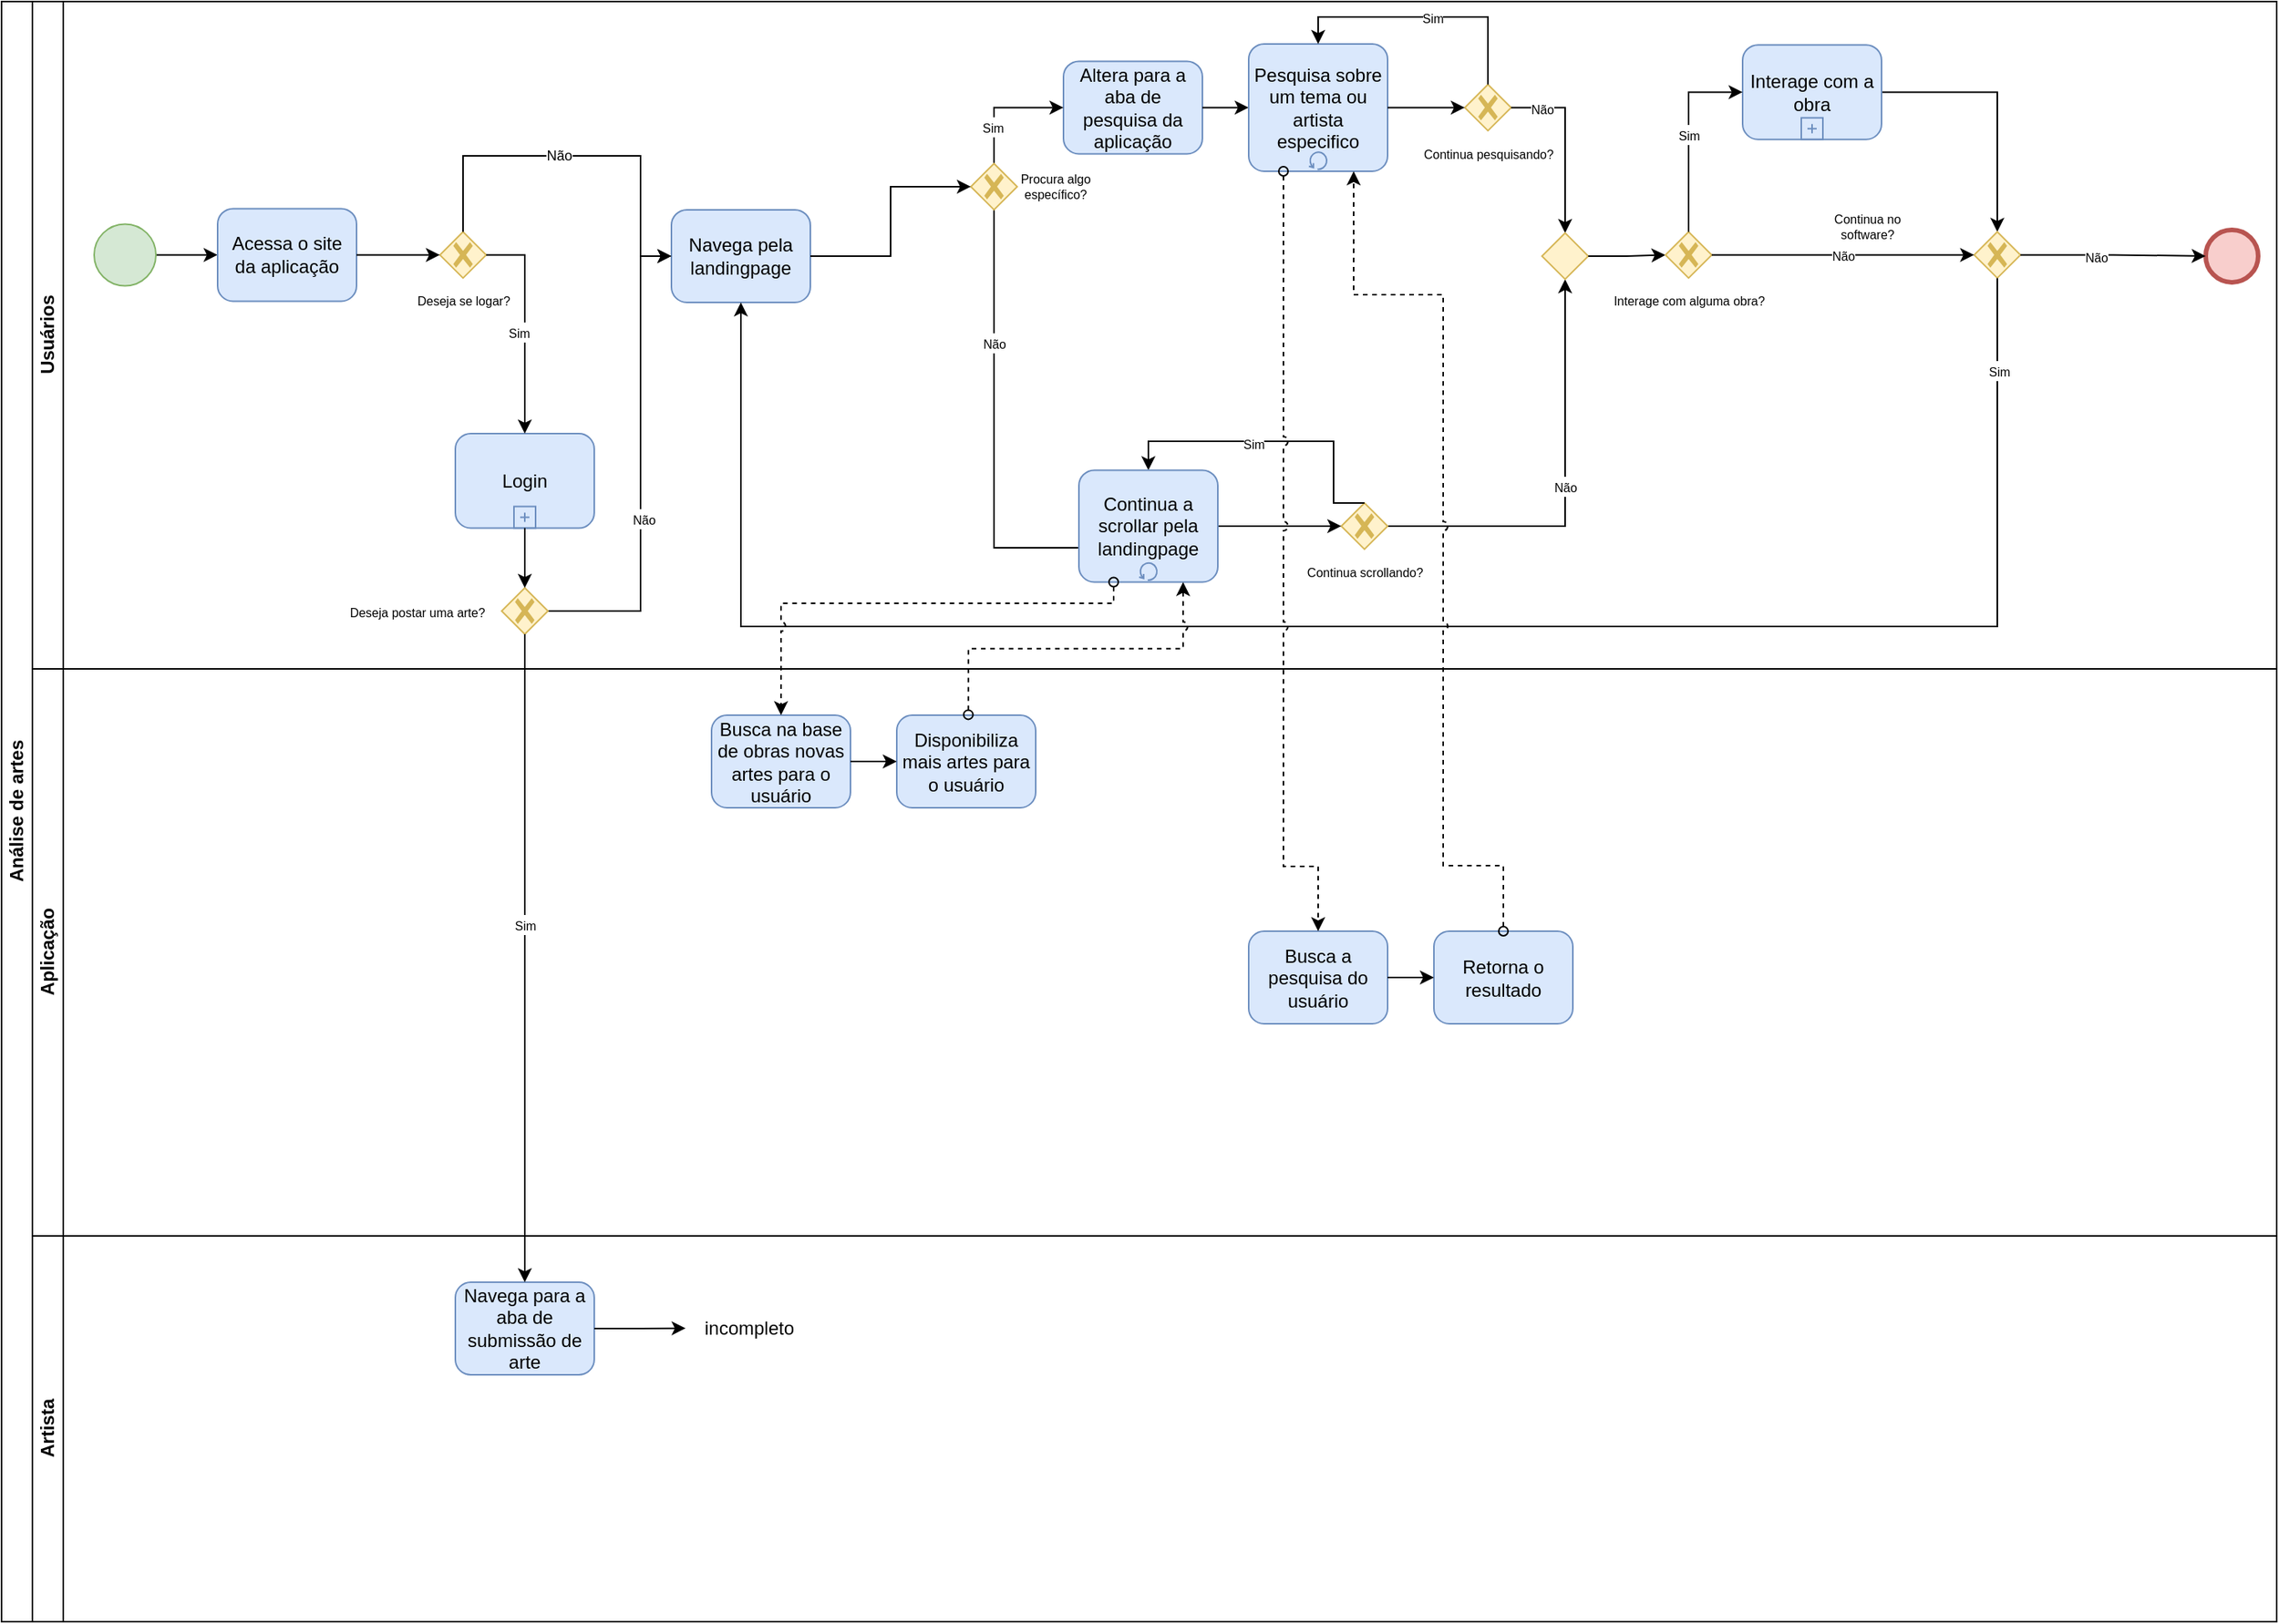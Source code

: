 <mxfile version="26.2.9">
  <diagram id="prtHgNgQTEPvFCAcTncT" name="Page-1">
    <mxGraphModel dx="1428" dy="1159" grid="1" gridSize="10" guides="1" tooltips="1" connect="1" arrows="1" fold="1" page="0" pageScale="1" pageWidth="1169" pageHeight="827" math="0" shadow="0">
      <root>
        <mxCell id="0" />
        <mxCell id="1" parent="0" />
        <mxCell id="dNxyNK7c78bLwvsdeMH5-19" value="Análise de artes" style="swimlane;html=1;childLayout=stackLayout;resizeParent=1;resizeParentMax=0;horizontal=0;startSize=20;horizontalStack=0;" parent="1" vertex="1">
          <mxGeometry x="156" y="-80" width="1474" height="1050" as="geometry">
            <mxRectangle x="120" y="120" width="40" height="50" as="alternateBounds" />
          </mxGeometry>
        </mxCell>
        <mxCell id="dNxyNK7c78bLwvsdeMH5-27" value="" style="edgeStyle=orthogonalEdgeStyle;rounded=0;orthogonalLoop=1;jettySize=auto;html=1;dashed=1;endArrow=none;endFill=0;" parent="dNxyNK7c78bLwvsdeMH5-19" edge="1">
          <mxGeometry relative="1" as="geometry">
            <mxPoint x="180" y="90" as="sourcePoint" />
          </mxGeometry>
        </mxCell>
        <mxCell id="dNxyNK7c78bLwvsdeMH5-31" style="edgeStyle=orthogonalEdgeStyle;rounded=0;orthogonalLoop=1;jettySize=auto;html=1;endArrow=classic;endFill=1;" parent="dNxyNK7c78bLwvsdeMH5-19" edge="1">
          <mxGeometry relative="1" as="geometry">
            <mxPoint x="300" y="160" as="sourcePoint" />
          </mxGeometry>
        </mxCell>
        <mxCell id="dNxyNK7c78bLwvsdeMH5-35" style="edgeStyle=orthogonalEdgeStyle;rounded=0;orthogonalLoop=1;jettySize=auto;html=1;endArrow=classic;endFill=1;" parent="dNxyNK7c78bLwvsdeMH5-19" edge="1">
          <mxGeometry relative="1" as="geometry">
            <mxPoint x="300" y="200" as="sourcePoint" />
          </mxGeometry>
        </mxCell>
        <mxCell id="dNxyNK7c78bLwvsdeMH5-38" style="edgeStyle=orthogonalEdgeStyle;rounded=0;orthogonalLoop=1;jettySize=auto;html=1;endArrow=classic;endFill=1;" parent="dNxyNK7c78bLwvsdeMH5-19" edge="1">
          <mxGeometry relative="1" as="geometry">
            <Array as="points">
              <mxPoint x="180" y="340" />
              <mxPoint x="400" y="340" />
            </Array>
            <mxPoint x="180.029" y="210" as="sourcePoint" />
          </mxGeometry>
        </mxCell>
        <mxCell id="dNxyNK7c78bLwvsdeMH5-20" value="Usuários" style="swimlane;html=1;startSize=20;horizontal=0;" parent="dNxyNK7c78bLwvsdeMH5-19" vertex="1">
          <mxGeometry x="20" width="1454" height="432.5" as="geometry" />
        </mxCell>
        <mxCell id="dNxyNK7c78bLwvsdeMH5-25" value="" style="edgeStyle=orthogonalEdgeStyle;rounded=0;orthogonalLoop=1;jettySize=auto;html=1;entryX=0;entryY=0.5;entryDx=0;entryDy=0;entryPerimeter=0;" parent="dNxyNK7c78bLwvsdeMH5-20" source="dNxyNK7c78bLwvsdeMH5-23" target="qu2Na61Odkzni5Ma85bP-3" edge="1">
          <mxGeometry relative="1" as="geometry">
            <mxPoint x="120" y="95" as="targetPoint" />
          </mxGeometry>
        </mxCell>
        <mxCell id="dNxyNK7c78bLwvsdeMH5-23" value="" style="ellipse;whiteSpace=wrap;html=1;fillColor=#d5e8d4;strokeColor=#82b366;" parent="dNxyNK7c78bLwvsdeMH5-20" vertex="1">
          <mxGeometry x="40" y="144.22" width="40" height="40" as="geometry" />
        </mxCell>
        <mxCell id="dNxyNK7c78bLwvsdeMH5-33" value="" style="edgeStyle=orthogonalEdgeStyle;rounded=0;orthogonalLoop=1;jettySize=auto;html=1;endArrow=classic;endFill=1;" parent="dNxyNK7c78bLwvsdeMH5-20" edge="1">
          <mxGeometry relative="1" as="geometry">
            <mxPoint x="320" y="60" as="sourcePoint" />
          </mxGeometry>
        </mxCell>
        <mxCell id="qu2Na61Odkzni5Ma85bP-3" value="Acessa o site da aplicação" style="points=[[0.25,0,0],[0.5,0,0],[0.75,0,0],[1,0.25,0],[1,0.5,0],[1,0.75,0],[0.75,1,0],[0.5,1,0],[0.25,1,0],[0,0.75,0],[0,0.5,0],[0,0.25,0]];shape=mxgraph.bpmn.task;whiteSpace=wrap;rectStyle=rounded;size=10;html=1;container=1;expand=0;collapsible=0;taskMarker=abstract;fillColor=#dae8fc;strokeColor=#6c8ebf;" parent="dNxyNK7c78bLwvsdeMH5-20" vertex="1">
          <mxGeometry x="120" y="134.22" width="90" height="60" as="geometry" />
        </mxCell>
        <mxCell id="qu2Na61Odkzni5Ma85bP-5" value="Navega pela landingpage" style="points=[[0.25,0,0],[0.5,0,0],[0.75,0,0],[1,0.25,0],[1,0.5,0],[1,0.75,0],[0.75,1,0],[0.5,1,0],[0.25,1,0],[0,0.75,0],[0,0.5,0],[0,0.25,0]];shape=mxgraph.bpmn.task;whiteSpace=wrap;rectStyle=rounded;size=10;html=1;container=1;expand=0;collapsible=0;taskMarker=abstract;fillColor=#dae8fc;strokeColor=#6c8ebf;" parent="dNxyNK7c78bLwvsdeMH5-20" vertex="1">
          <mxGeometry x="414" y="134.97" width="90" height="60" as="geometry" />
        </mxCell>
        <mxCell id="qu2Na61Odkzni5Ma85bP-10" value="Altera para a aba de pesquisa da aplicação" style="points=[[0.25,0,0],[0.5,0,0],[0.75,0,0],[1,0.25,0],[1,0.5,0],[1,0.75,0],[0.75,1,0],[0.5,1,0],[0.25,1,0],[0,0.75,0],[0,0.5,0],[0,0.25,0]];shape=mxgraph.bpmn.task;whiteSpace=wrap;rectStyle=rounded;size=10;html=1;container=1;expand=0;collapsible=0;taskMarker=abstract;fillColor=#dae8fc;strokeColor=#6c8ebf;" parent="dNxyNK7c78bLwvsdeMH5-20" vertex="1">
          <mxGeometry x="668" y="38.72" width="90" height="60" as="geometry" />
        </mxCell>
        <mxCell id="qu2Na61Odkzni5Ma85bP-12" style="edgeStyle=orthogonalEdgeStyle;rounded=0;orthogonalLoop=1;jettySize=auto;html=1;entryX=0;entryY=0.5;entryDx=0;entryDy=0;entryPerimeter=0;exitX=0.5;exitY=0;exitDx=0;exitDy=0;exitPerimeter=0;" parent="dNxyNK7c78bLwvsdeMH5-20" source="qu2Na61Odkzni5Ma85bP-14" target="qu2Na61Odkzni5Ma85bP-10" edge="1">
          <mxGeometry relative="1" as="geometry">
            <mxPoint x="511.5" y="147.47" as="sourcePoint" />
          </mxGeometry>
        </mxCell>
        <mxCell id="qu2Na61Odkzni5Ma85bP-92" value="&lt;font style=&quot;font-size: 8px;&quot;&gt;Sim&lt;/font&gt;" style="edgeLabel;html=1;align=center;verticalAlign=middle;resizable=0;points=[];" parent="qu2Na61Odkzni5Ma85bP-12" vertex="1" connectable="0">
          <mxGeometry x="-0.414" y="1" relative="1" as="geometry">
            <mxPoint as="offset" />
          </mxGeometry>
        </mxCell>
        <mxCell id="qu2Na61Odkzni5Ma85bP-13" style="edgeStyle=orthogonalEdgeStyle;rounded=0;orthogonalLoop=1;jettySize=auto;html=1;entryX=0;entryY=0.5;entryDx=0;entryDy=0;entryPerimeter=0;exitX=0.5;exitY=1;exitDx=0;exitDy=0;exitPerimeter=0;" parent="dNxyNK7c78bLwvsdeMH5-20" source="qu2Na61Odkzni5Ma85bP-14" edge="1">
          <mxGeometry relative="1" as="geometry">
            <mxPoint x="623" y="149.22" as="sourcePoint" />
            <mxPoint x="678" y="354.22" as="targetPoint" />
            <Array as="points">
              <mxPoint x="623" y="353.97" />
              <mxPoint x="679" y="353.97" />
            </Array>
          </mxGeometry>
        </mxCell>
        <mxCell id="qu2Na61Odkzni5Ma85bP-91" value="&lt;font style=&quot;font-size: 8px;&quot;&gt;Não&lt;/font&gt;" style="edgeLabel;html=1;align=center;verticalAlign=middle;resizable=0;points=[];" parent="qu2Na61Odkzni5Ma85bP-13" vertex="1" connectable="0">
          <mxGeometry x="-0.718" relative="1" as="geometry">
            <mxPoint y="47" as="offset" />
          </mxGeometry>
        </mxCell>
        <mxCell id="qu2Na61Odkzni5Ma85bP-14" value="" style="points=[[0.25,0.25,0],[0.5,0,0],[0.75,0.25,0],[1,0.5,0],[0.75,0.75,0],[0.5,1,0],[0.25,0.75,0],[0,0.5,0]];shape=mxgraph.bpmn.gateway2;html=1;verticalLabelPosition=bottom;labelBackgroundColor=#ffffff;verticalAlign=top;align=center;perimeter=rhombusPerimeter;outlineConnect=0;outline=none;symbol=none;gwType=exclusive;fillColor=#fff2cc;strokeColor=#d6b656;" parent="dNxyNK7c78bLwvsdeMH5-20" vertex="1">
          <mxGeometry x="608" y="104.97" width="30" height="30" as="geometry" />
        </mxCell>
        <mxCell id="qu2Na61Odkzni5Ma85bP-17" value="Procura algo específico?" style="text;html=1;strokeColor=none;fillColor=none;align=center;verticalAlign=middle;whiteSpace=wrap;rounded=0;fontSize=8;" parent="dNxyNK7c78bLwvsdeMH5-20" vertex="1">
          <mxGeometry x="638" y="114.97" width="50" height="10" as="geometry" />
        </mxCell>
        <mxCell id="qu2Na61Odkzni5Ma85bP-59" style="edgeStyle=orthogonalEdgeStyle;rounded=0;orthogonalLoop=1;jettySize=auto;html=1;entryX=0.5;entryY=1;entryDx=0;entryDy=0;entryPerimeter=0;" parent="dNxyNK7c78bLwvsdeMH5-20" source="qu2Na61Odkzni5Ma85bP-55" target="qu2Na61Odkzni5Ma85bP-82" edge="1">
          <mxGeometry relative="1" as="geometry">
            <mxPoint x="824" y="224.97" as="targetPoint" />
          </mxGeometry>
        </mxCell>
        <mxCell id="qu2Na61Odkzni5Ma85bP-88" value="&lt;font style=&quot;font-size: 8px;&quot;&gt;Não&lt;/font&gt;" style="edgeLabel;html=1;align=center;verticalAlign=middle;resizable=0;points=[];" parent="qu2Na61Odkzni5Ma85bP-59" vertex="1" connectable="0">
          <mxGeometry x="0.033" relative="1" as="geometry">
            <mxPoint y="1" as="offset" />
          </mxGeometry>
        </mxCell>
        <mxCell id="qu2Na61Odkzni5Ma85bP-55" value="&lt;font style=&quot;font-size: 8px;&quot;&gt;Continua scrollando?&lt;/font&gt;" style="points=[[0.25,0.25,0],[0.5,0,0],[0.75,0.25,0],[1,0.5,0],[0.75,0.75,0],[0.5,1,0],[0.25,0.75,0],[0,0.5,0]];shape=mxgraph.bpmn.gateway2;html=1;verticalLabelPosition=bottom;labelBackgroundColor=#ffffff;verticalAlign=top;align=center;perimeter=rhombusPerimeter;outlineConnect=0;outline=none;symbol=none;gwType=exclusive;fillColor=#fff2cc;strokeColor=#d6b656;" parent="dNxyNK7c78bLwvsdeMH5-20" vertex="1">
          <mxGeometry x="848" y="324.97" width="30" height="30" as="geometry" />
        </mxCell>
        <mxCell id="qu2Na61Odkzni5Ma85bP-57" style="edgeStyle=orthogonalEdgeStyle;rounded=0;orthogonalLoop=1;jettySize=auto;html=1;entryX=0.5;entryY=0;entryDx=0;entryDy=0;entryPerimeter=0;exitX=0.5;exitY=0;exitDx=0;exitDy=0;exitPerimeter=0;" parent="dNxyNK7c78bLwvsdeMH5-20" source="qu2Na61Odkzni5Ma85bP-55" target="qu2Na61Odkzni5Ma85bP-72" edge="1">
          <mxGeometry relative="1" as="geometry">
            <mxPoint x="599" y="194.97" as="targetPoint" />
            <Array as="points">
              <mxPoint x="843" y="284.97" />
              <mxPoint x="723" y="284.97" />
            </Array>
          </mxGeometry>
        </mxCell>
        <mxCell id="qu2Na61Odkzni5Ma85bP-89" value="&lt;font style=&quot;font-size: 8px;&quot;&gt;Sim&lt;/font&gt;" style="edgeLabel;html=1;align=center;verticalAlign=middle;resizable=0;points=[];" parent="qu2Na61Odkzni5Ma85bP-57" vertex="1" connectable="0">
          <mxGeometry x="-0.194" relative="1" as="geometry">
            <mxPoint x="-32" y="1" as="offset" />
          </mxGeometry>
        </mxCell>
        <mxCell id="qu2Na61Odkzni5Ma85bP-63" style="edgeStyle=orthogonalEdgeStyle;rounded=0;orthogonalLoop=1;jettySize=auto;html=1;entryX=0;entryY=0.5;entryDx=0;entryDy=0;entryPerimeter=0;" parent="dNxyNK7c78bLwvsdeMH5-20" source="qu2Na61Odkzni5Ma85bP-10" target="qu2Na61Odkzni5Ma85bP-66" edge="1">
          <mxGeometry relative="1" as="geometry">
            <mxPoint x="674" y="104.97" as="targetPoint" />
          </mxGeometry>
        </mxCell>
        <mxCell id="qu2Na61Odkzni5Ma85bP-65" style="edgeStyle=orthogonalEdgeStyle;rounded=0;orthogonalLoop=1;jettySize=auto;html=1;entryX=0;entryY=0.5;entryDx=0;entryDy=0;entryPerimeter=0;exitX=1;exitY=0.5;exitDx=0;exitDy=0;exitPerimeter=0;" parent="dNxyNK7c78bLwvsdeMH5-20" source="qu2Na61Odkzni5Ma85bP-72" target="qu2Na61Odkzni5Ma85bP-55" edge="1">
          <mxGeometry relative="1" as="geometry">
            <mxPoint x="644" y="224.97" as="sourcePoint" />
          </mxGeometry>
        </mxCell>
        <mxCell id="qu2Na61Odkzni5Ma85bP-66" value="&lt;font&gt;Pesquisa sobre um tema ou artista especifico&lt;/font&gt;" style="points=[[0.25,0,0],[0.5,0,0],[0.75,0,0],[1,0.25,0],[1,0.5,0],[1,0.75,0],[0.75,1,0],[0.5,1,0],[0.25,1,0],[0,0.75,0],[0,0.5,0],[0,0.25,0]];shape=mxgraph.bpmn.task;whiteSpace=wrap;rectStyle=rounded;size=10;html=1;container=1;expand=0;collapsible=0;taskMarker=abstract;isLoopStandard=1;fillColor=#dae8fc;strokeColor=#6c8ebf;" parent="dNxyNK7c78bLwvsdeMH5-20" vertex="1">
          <mxGeometry x="788" y="27.47" width="90" height="82.5" as="geometry" />
        </mxCell>
        <mxCell id="qu2Na61Odkzni5Ma85bP-72" value="Continua a scrollar pela landingpage" style="points=[[0.25,0,0],[0.5,0,0],[0.75,0,0],[1,0.25,0],[1,0.5,0],[1,0.75,0],[0.75,1,0],[0.5,1,0],[0.25,1,0],[0,0.75,0],[0,0.5,0],[0,0.25,0]];shape=mxgraph.bpmn.task;whiteSpace=wrap;rectStyle=rounded;size=10;html=1;container=1;expand=0;collapsible=0;taskMarker=abstract;isLoopStandard=1;fillColor=#dae8fc;strokeColor=#6c8ebf;" parent="dNxyNK7c78bLwvsdeMH5-20" vertex="1">
          <mxGeometry x="678" y="303.72" width="90" height="72.5" as="geometry" />
        </mxCell>
        <mxCell id="qu2Na61Odkzni5Ma85bP-74" value="&lt;font style=&quot;font-size: 8px;&quot;&gt;Continua pesquisando?&lt;/font&gt;" style="points=[[0.25,0.25,0],[0.5,0,0],[0.75,0.25,0],[1,0.5,0],[0.75,0.75,0],[0.5,1,0],[0.25,0.75,0],[0,0.5,0]];shape=mxgraph.bpmn.gateway2;html=1;verticalLabelPosition=bottom;labelBackgroundColor=#ffffff;verticalAlign=top;align=center;perimeter=rhombusPerimeter;outlineConnect=0;outline=none;symbol=none;gwType=exclusive;fillColor=#fff2cc;strokeColor=#d6b656;" parent="dNxyNK7c78bLwvsdeMH5-20" vertex="1">
          <mxGeometry x="928" y="53.72" width="30" height="30" as="geometry" />
        </mxCell>
        <mxCell id="qu2Na61Odkzni5Ma85bP-78" style="edgeStyle=orthogonalEdgeStyle;rounded=0;orthogonalLoop=1;jettySize=auto;html=1;entryX=0;entryY=0.5;entryDx=0;entryDy=0;entryPerimeter=0;" parent="dNxyNK7c78bLwvsdeMH5-20" source="qu2Na61Odkzni5Ma85bP-66" target="qu2Na61Odkzni5Ma85bP-74" edge="1">
          <mxGeometry relative="1" as="geometry" />
        </mxCell>
        <mxCell id="qu2Na61Odkzni5Ma85bP-79" style="edgeStyle=orthogonalEdgeStyle;rounded=0;orthogonalLoop=1;jettySize=auto;html=1;exitX=0.5;exitY=0;exitDx=0;exitDy=0;exitPerimeter=0;entryX=0.5;entryY=0;entryDx=0;entryDy=0;entryPerimeter=0;" parent="dNxyNK7c78bLwvsdeMH5-20" source="qu2Na61Odkzni5Ma85bP-74" target="qu2Na61Odkzni5Ma85bP-66" edge="1">
          <mxGeometry relative="1" as="geometry">
            <Array as="points">
              <mxPoint x="940" y="10" />
              <mxPoint x="830" y="10" />
            </Array>
          </mxGeometry>
        </mxCell>
        <mxCell id="qu2Na61Odkzni5Ma85bP-93" value="&lt;font style=&quot;font-size: 8px;&quot;&gt;Sim&lt;/font&gt;" style="edgeLabel;html=1;align=center;verticalAlign=middle;resizable=0;points=[];" parent="qu2Na61Odkzni5Ma85bP-79" vertex="1" connectable="0">
          <mxGeometry x="-0.067" relative="1" as="geometry">
            <mxPoint as="offset" />
          </mxGeometry>
        </mxCell>
        <mxCell id="qu2Na61Odkzni5Ma85bP-81" style="edgeStyle=orthogonalEdgeStyle;rounded=0;orthogonalLoop=1;jettySize=auto;html=1;entryX=0.5;entryY=0;entryDx=0;entryDy=0;entryPerimeter=0;" parent="dNxyNK7c78bLwvsdeMH5-20" source="qu2Na61Odkzni5Ma85bP-74" target="qu2Na61Odkzni5Ma85bP-82" edge="1">
          <mxGeometry relative="1" as="geometry">
            <mxPoint x="904" y="104.97" as="targetPoint" />
          </mxGeometry>
        </mxCell>
        <mxCell id="qu2Na61Odkzni5Ma85bP-96" value="&lt;font style=&quot;font-size: 8px;&quot;&gt;Não&lt;/font&gt;" style="edgeLabel;html=1;align=center;verticalAlign=middle;resizable=0;points=[];" parent="qu2Na61Odkzni5Ma85bP-81" vertex="1" connectable="0">
          <mxGeometry x="-0.667" relative="1" as="geometry">
            <mxPoint as="offset" />
          </mxGeometry>
        </mxCell>
        <mxCell id="qu2Na61Odkzni5Ma85bP-82" value="" style="points=[[0.25,0.25,0],[0.5,0,0],[0.75,0.25,0],[1,0.5,0],[0.75,0.75,0],[0.5,1,0],[0.25,0.75,0],[0,0.5,0]];shape=mxgraph.bpmn.gateway2;html=1;verticalLabelPosition=bottom;labelBackgroundColor=#ffffff;verticalAlign=top;align=center;perimeter=rhombusPerimeter;outlineConnect=0;outline=none;symbol=none;fillColor=#fff2cc;strokeColor=#d6b656;" parent="dNxyNK7c78bLwvsdeMH5-20" vertex="1">
          <mxGeometry x="978" y="149.97" width="30" height="30" as="geometry" />
        </mxCell>
        <mxCell id="qu2Na61Odkzni5Ma85bP-84" style="edgeStyle=orthogonalEdgeStyle;rounded=0;orthogonalLoop=1;jettySize=auto;html=1;entryX=0;entryY=0.5;entryDx=0;entryDy=0;entryPerimeter=0;" parent="dNxyNK7c78bLwvsdeMH5-20" source="qu2Na61Odkzni5Ma85bP-82" target="qu2Na61Odkzni5Ma85bP-87" edge="1">
          <mxGeometry relative="1" as="geometry">
            <mxPoint x="944.0" y="166.22" as="targetPoint" />
          </mxGeometry>
        </mxCell>
        <mxCell id="qu2Na61Odkzni5Ma85bP-104" style="edgeStyle=orthogonalEdgeStyle;rounded=0;orthogonalLoop=1;jettySize=auto;html=1;" parent="dNxyNK7c78bLwvsdeMH5-20" source="qu2Na61Odkzni5Ma85bP-86" target="qu2Na61Odkzni5Ma85bP-99" edge="1">
          <mxGeometry relative="1" as="geometry" />
        </mxCell>
        <mxCell id="qu2Na61Odkzni5Ma85bP-86" value="Interage com a obra" style="points=[[0.25,0,0],[0.5,0,0],[0.75,0,0],[1,0.25,0],[1,0.5,0],[1,0.75,0],[0.75,1,0],[0.5,1,0],[0.25,1,0],[0,0.75,0],[0,0.5,0],[0,0.25,0]];shape=mxgraph.bpmn.task;whiteSpace=wrap;rectStyle=rounded;size=10;html=1;container=1;expand=0;collapsible=0;taskMarker=abstract;isLoopSub=1;fillColor=#dae8fc;strokeColor=#6c8ebf;" parent="dNxyNK7c78bLwvsdeMH5-20" vertex="1">
          <mxGeometry x="1108" y="28.1" width="90" height="61.25" as="geometry" />
        </mxCell>
        <mxCell id="qu2Na61Odkzni5Ma85bP-87" value="&lt;font style=&quot;font-size: 8px;&quot;&gt;Interage com alguma obra?&lt;/font&gt;" style="points=[[0.25,0.25,0],[0.5,0,0],[0.75,0.25,0],[1,0.5,0],[0.75,0.75,0],[0.5,1,0],[0.25,0.75,0],[0,0.5,0]];shape=mxgraph.bpmn.gateway2;html=1;verticalLabelPosition=bottom;labelBackgroundColor=#ffffff;verticalAlign=top;align=center;perimeter=rhombusPerimeter;outlineConnect=0;outline=none;symbol=none;gwType=exclusive;fillColor=#fff2cc;strokeColor=#d6b656;" parent="dNxyNK7c78bLwvsdeMH5-20" vertex="1">
          <mxGeometry x="1058" y="149.22" width="30" height="30" as="geometry" />
        </mxCell>
        <mxCell id="qu2Na61Odkzni5Ma85bP-97" value="&lt;font style=&quot;font-size: 8px;&quot;&gt;Sim&lt;/font&gt;" style="edgeStyle=orthogonalEdgeStyle;rounded=0;orthogonalLoop=1;jettySize=auto;html=1;entryX=0;entryY=0.5;entryDx=0;entryDy=0;entryPerimeter=0;exitX=0.5;exitY=0;exitDx=0;exitDy=0;exitPerimeter=0;" parent="dNxyNK7c78bLwvsdeMH5-20" source="qu2Na61Odkzni5Ma85bP-87" target="qu2Na61Odkzni5Ma85bP-86" edge="1">
          <mxGeometry relative="1" as="geometry" />
        </mxCell>
        <mxCell id="qu2Na61Odkzni5Ma85bP-99" value="" style="points=[[0.25,0.25,0],[0.5,0,0],[0.75,0.25,0],[1,0.5,0],[0.75,0.75,0],[0.5,1,0],[0.25,0.75,0],[0,0.5,0]];shape=mxgraph.bpmn.gateway2;html=1;verticalLabelPosition=bottom;labelBackgroundColor=#ffffff;verticalAlign=top;align=center;perimeter=rhombusPerimeter;outlineConnect=0;outline=none;symbol=none;gwType=exclusive;fillColor=#fff2cc;strokeColor=#d6b656;" parent="dNxyNK7c78bLwvsdeMH5-20" vertex="1">
          <mxGeometry x="1258" y="149.22" width="30" height="30" as="geometry" />
        </mxCell>
        <mxCell id="qu2Na61Odkzni5Ma85bP-100" value="&lt;font style=&quot;font-size: 8px;&quot;&gt;Não&lt;/font&gt;" style="edgeStyle=orthogonalEdgeStyle;rounded=0;orthogonalLoop=1;jettySize=auto;html=1;entryX=0;entryY=0.5;entryDx=0;entryDy=0;entryPerimeter=0;" parent="dNxyNK7c78bLwvsdeMH5-20" source="qu2Na61Odkzni5Ma85bP-87" target="qu2Na61Odkzni5Ma85bP-99" edge="1">
          <mxGeometry relative="1" as="geometry" />
        </mxCell>
        <mxCell id="qu2Na61Odkzni5Ma85bP-101" style="edgeStyle=orthogonalEdgeStyle;rounded=0;orthogonalLoop=1;jettySize=auto;html=1;entryX=0.5;entryY=1;entryDx=0;entryDy=0;entryPerimeter=0;exitX=0.5;exitY=1;exitDx=0;exitDy=0;exitPerimeter=0;jumpStyle=arc;" parent="dNxyNK7c78bLwvsdeMH5-20" source="qu2Na61Odkzni5Ma85bP-99" target="qu2Na61Odkzni5Ma85bP-5" edge="1">
          <mxGeometry relative="1" as="geometry">
            <Array as="points">
              <mxPoint x="1273" y="405" />
              <mxPoint x="459" y="405" />
            </Array>
          </mxGeometry>
        </mxCell>
        <mxCell id="qu2Na61Odkzni5Ma85bP-103" value="&lt;font style=&quot;font-size: 8px;&quot;&gt;Sim&lt;/font&gt;" style="edgeLabel;html=1;align=center;verticalAlign=middle;resizable=0;points=[];" parent="qu2Na61Odkzni5Ma85bP-101" vertex="1" connectable="0">
          <mxGeometry x="-0.904" y="1" relative="1" as="geometry">
            <mxPoint as="offset" />
          </mxGeometry>
        </mxCell>
        <mxCell id="qu2Na61Odkzni5Ma85bP-102" value="Continua no software?" style="text;html=1;strokeColor=none;fillColor=none;align=center;verticalAlign=middle;whiteSpace=wrap;rounded=0;fontSize=8;" parent="dNxyNK7c78bLwvsdeMH5-20" vertex="1">
          <mxGeometry x="1164" y="141.22" width="50" height="10" as="geometry" />
        </mxCell>
        <mxCell id="qu2Na61Odkzni5Ma85bP-105" value="" style="points=[[0.145,0.145,0],[0.5,0,0],[0.855,0.145,0],[1,0.5,0],[0.855,0.855,0],[0.5,1,0],[0.145,0.855,0],[0,0.5,0]];shape=mxgraph.bpmn.event;html=1;verticalLabelPosition=bottom;labelBackgroundColor=#ffffff;verticalAlign=top;align=center;perimeter=ellipsePerimeter;outlineConnect=0;aspect=fixed;outline=end;symbol=terminate2;fillColor=#f8cecc;strokeColor=#b85450;" parent="dNxyNK7c78bLwvsdeMH5-20" vertex="1">
          <mxGeometry x="1408" y="147.97" width="34" height="34" as="geometry" />
        </mxCell>
        <mxCell id="qu2Na61Odkzni5Ma85bP-106" style="edgeStyle=orthogonalEdgeStyle;rounded=0;orthogonalLoop=1;jettySize=auto;html=1;entryX=0;entryY=0.5;entryDx=0;entryDy=0;entryPerimeter=0;" parent="dNxyNK7c78bLwvsdeMH5-20" source="qu2Na61Odkzni5Ma85bP-99" target="qu2Na61Odkzni5Ma85bP-105" edge="1">
          <mxGeometry relative="1" as="geometry" />
        </mxCell>
        <mxCell id="qu2Na61Odkzni5Ma85bP-107" value="&lt;font style=&quot;font-size: 8px;&quot;&gt;Não&lt;/font&gt;" style="edgeLabel;html=1;align=center;verticalAlign=middle;resizable=0;points=[];" parent="qu2Na61Odkzni5Ma85bP-106" vertex="1" connectable="0">
          <mxGeometry x="-0.2" y="-1" relative="1" as="geometry">
            <mxPoint as="offset" />
          </mxGeometry>
        </mxCell>
        <mxCell id="-mwa4m-E0MItULdfSUNa-5" value="&lt;font style=&quot;font-size: 8px;&quot;&gt;Deseja se logar?&lt;/font&gt;" style="points=[[0.25,0.25,0],[0.5,0,0],[0.75,0.25,0],[1,0.5,0],[0.75,0.75,0],[0.5,1,0],[0.25,0.75,0],[0,0.5,0]];shape=mxgraph.bpmn.gateway2;html=1;verticalLabelPosition=bottom;labelBackgroundColor=#ffffff;verticalAlign=top;align=center;perimeter=rhombusPerimeter;outlineConnect=0;outline=none;symbol=none;gwType=exclusive;fillColor=#fff2cc;strokeColor=#d6b656;" parent="dNxyNK7c78bLwvsdeMH5-20" vertex="1">
          <mxGeometry x="264" y="149.22" width="30" height="30" as="geometry" />
        </mxCell>
        <mxCell id="-mwa4m-E0MItULdfSUNa-6" style="edgeStyle=orthogonalEdgeStyle;rounded=0;orthogonalLoop=1;jettySize=auto;html=1;entryX=0;entryY=0.5;entryDx=0;entryDy=0;entryPerimeter=0;exitX=1;exitY=0.5;exitDx=0;exitDy=0;exitPerimeter=0;" parent="dNxyNK7c78bLwvsdeMH5-20" source="qu2Na61Odkzni5Ma85bP-3" target="-mwa4m-E0MItULdfSUNa-5" edge="1">
          <mxGeometry relative="1" as="geometry" />
        </mxCell>
        <mxCell id="-mwa4m-E0MItULdfSUNa-7" style="edgeStyle=orthogonalEdgeStyle;rounded=0;orthogonalLoop=1;jettySize=auto;html=1;entryX=0;entryY=0.5;entryDx=0;entryDy=0;entryPerimeter=0;exitX=0.5;exitY=0;exitDx=0;exitDy=0;exitPerimeter=0;" parent="dNxyNK7c78bLwvsdeMH5-20" source="-mwa4m-E0MItULdfSUNa-5" target="qu2Na61Odkzni5Ma85bP-5" edge="1">
          <mxGeometry relative="1" as="geometry">
            <mxPoint x="279" y="149.19" as="sourcePoint" />
            <mxPoint x="364" y="164.94" as="targetPoint" />
            <Array as="points">
              <mxPoint x="279" y="100" />
              <mxPoint x="394" y="100" />
              <mxPoint x="394" y="165" />
            </Array>
          </mxGeometry>
        </mxCell>
        <mxCell id="-mwa4m-E0MItULdfSUNa-9" value="&lt;font style=&quot;font-size: 9px;&quot;&gt;Não&lt;/font&gt;" style="edgeLabel;html=1;align=center;verticalAlign=middle;resizable=0;points=[];" parent="-mwa4m-E0MItULdfSUNa-7" vertex="1" connectable="0">
          <mxGeometry x="0.068" y="2" relative="1" as="geometry">
            <mxPoint x="-22" y="1" as="offset" />
          </mxGeometry>
        </mxCell>
        <mxCell id="-mwa4m-E0MItULdfSUNa-13" value="Login" style="points=[[0.25,0,0],[0.5,0,0],[0.75,0,0],[1,0.25,0],[1,0.5,0],[1,0.75,0],[0.75,1,0],[0.5,1,0],[0.25,1,0],[0,0.75,0],[0,0.5,0],[0,0.25,0]];shape=mxgraph.bpmn.task;whiteSpace=wrap;rectStyle=rounded;size=10;html=1;container=1;expand=0;collapsible=0;taskMarker=abstract;isLoopSub=1;fillColor=#dae8fc;strokeColor=#6c8ebf;" parent="dNxyNK7c78bLwvsdeMH5-20" vertex="1">
          <mxGeometry x="274" y="280" width="90" height="61.25" as="geometry" />
        </mxCell>
        <mxCell id="-mwa4m-E0MItULdfSUNa-14" style="edgeStyle=orthogonalEdgeStyle;rounded=0;orthogonalLoop=1;jettySize=auto;html=1;exitX=1;exitY=0.5;exitDx=0;exitDy=0;exitPerimeter=0;entryX=0.5;entryY=0;entryDx=0;entryDy=0;entryPerimeter=0;" parent="dNxyNK7c78bLwvsdeMH5-20" source="-mwa4m-E0MItULdfSUNa-5" target="-mwa4m-E0MItULdfSUNa-13" edge="1">
          <mxGeometry relative="1" as="geometry">
            <Array as="points">
              <mxPoint x="319" y="164" />
            </Array>
          </mxGeometry>
        </mxCell>
        <mxCell id="-mwa4m-E0MItULdfSUNa-16" value="&lt;font style=&quot;font-size: 8px;&quot;&gt;Sim&lt;/font&gt;" style="edgeLabel;html=1;align=center;verticalAlign=middle;resizable=0;points=[];" parent="-mwa4m-E0MItULdfSUNa-14" vertex="1" connectable="0">
          <mxGeometry x="-0.575" y="-1" relative="1" as="geometry">
            <mxPoint x="-3" y="45" as="offset" />
          </mxGeometry>
        </mxCell>
        <mxCell id="-mwa4m-E0MItULdfSUNa-15" style="edgeStyle=orthogonalEdgeStyle;rounded=0;orthogonalLoop=1;jettySize=auto;html=1;exitX=1;exitY=0.5;exitDx=0;exitDy=0;exitPerimeter=0;entryX=0;entryY=0.5;entryDx=0;entryDy=0;entryPerimeter=0;" parent="dNxyNK7c78bLwvsdeMH5-20" source="-mwa4m-E0MItULdfSUNa-17" target="qu2Na61Odkzni5Ma85bP-5" edge="1">
          <mxGeometry relative="1" as="geometry">
            <Array as="points">
              <mxPoint x="394" y="395" />
              <mxPoint x="394" y="165" />
            </Array>
          </mxGeometry>
        </mxCell>
        <mxCell id="-mwa4m-E0MItULdfSUNa-28" value="&lt;font style=&quot;font-size: 8px;&quot;&gt;Não&lt;/font&gt;" style="edgeLabel;html=1;align=center;verticalAlign=middle;resizable=0;points=[];" parent="-mwa4m-E0MItULdfSUNa-15" vertex="1" connectable="0">
          <mxGeometry x="-0.221" y="-2" relative="1" as="geometry">
            <mxPoint as="offset" />
          </mxGeometry>
        </mxCell>
        <mxCell id="-mwa4m-E0MItULdfSUNa-17" value="" style="points=[[0.25,0.25,0],[0.5,0,0],[0.75,0.25,0],[1,0.5,0],[0.75,0.75,0],[0.5,1,0],[0.25,0.75,0],[0,0.5,0]];shape=mxgraph.bpmn.gateway2;html=1;verticalLabelPosition=bottom;labelBackgroundColor=#ffffff;verticalAlign=top;align=center;perimeter=rhombusPerimeter;outlineConnect=0;outline=none;symbol=none;gwType=exclusive;fillColor=#fff2cc;strokeColor=#d6b656;" parent="dNxyNK7c78bLwvsdeMH5-20" vertex="1">
          <mxGeometry x="304" y="380" width="30" height="30" as="geometry" />
        </mxCell>
        <mxCell id="-mwa4m-E0MItULdfSUNa-24" style="edgeStyle=orthogonalEdgeStyle;rounded=0;orthogonalLoop=1;jettySize=auto;html=1;entryX=0;entryY=0.5;entryDx=0;entryDy=0;entryPerimeter=0;" parent="dNxyNK7c78bLwvsdeMH5-20" source="qu2Na61Odkzni5Ma85bP-5" target="qu2Na61Odkzni5Ma85bP-14" edge="1">
          <mxGeometry relative="1" as="geometry" />
        </mxCell>
        <mxCell id="-mwa4m-E0MItULdfSUNa-26" style="edgeStyle=orthogonalEdgeStyle;rounded=0;orthogonalLoop=1;jettySize=auto;html=1;entryX=0.5;entryY=0;entryDx=0;entryDy=0;entryPerimeter=0;" parent="dNxyNK7c78bLwvsdeMH5-20" source="-mwa4m-E0MItULdfSUNa-13" target="-mwa4m-E0MItULdfSUNa-17" edge="1">
          <mxGeometry relative="1" as="geometry" />
        </mxCell>
        <mxCell id="-mwa4m-E0MItULdfSUNa-29" value="&lt;font style=&quot;font-size: 8px;&quot;&gt;Deseja postar uma arte?&lt;/font&gt;" style="text;html=1;align=center;verticalAlign=middle;resizable=0;points=[];autosize=1;strokeColor=none;fillColor=none;" parent="dNxyNK7c78bLwvsdeMH5-20" vertex="1">
          <mxGeometry x="194" y="380" width="110" height="30" as="geometry" />
        </mxCell>
        <mxCell id="dNxyNK7c78bLwvsdeMH5-21" value="Aplicação" style="swimlane;html=1;startSize=20;horizontal=0;" parent="dNxyNK7c78bLwvsdeMH5-19" vertex="1">
          <mxGeometry x="20" y="432.5" width="1454" height="367.5" as="geometry" />
        </mxCell>
        <mxCell id="dNxyNK7c78bLwvsdeMH5-29" value="" style="edgeStyle=orthogonalEdgeStyle;rounded=0;orthogonalLoop=1;jettySize=auto;html=1;endArrow=classic;endFill=1;" parent="dNxyNK7c78bLwvsdeMH5-21" edge="1">
          <mxGeometry relative="1" as="geometry">
            <mxPoint x="200" y="60" as="sourcePoint" />
          </mxGeometry>
        </mxCell>
        <mxCell id="qu2Na61Odkzni5Ma85bP-21" value="Disponibiliza mais artes para o usuário" style="points=[[0.25,0,0],[0.5,0,0],[0.75,0,0],[1,0.25,0],[1,0.5,0],[1,0.75,0],[0.75,1,0],[0.5,1,0],[0.25,1,0],[0,0.75,0],[0,0.5,0],[0,0.25,0]];shape=mxgraph.bpmn.task;whiteSpace=wrap;rectStyle=rounded;size=10;html=1;container=1;expand=0;collapsible=0;taskMarker=abstract;fillColor=#dae8fc;strokeColor=#6c8ebf;" parent="dNxyNK7c78bLwvsdeMH5-21" vertex="1">
          <mxGeometry x="560" y="30" width="90" height="60" as="geometry" />
        </mxCell>
        <mxCell id="qu2Na61Odkzni5Ma85bP-50" value="Busca na base de obras novas artes para o usuário" style="points=[[0.25,0,0],[0.5,0,0],[0.75,0,0],[1,0.25,0],[1,0.5,0],[1,0.75,0],[0.75,1,0],[0.5,1,0],[0.25,1,0],[0,0.75,0],[0,0.5,0],[0,0.25,0]];shape=mxgraph.bpmn.task;whiteSpace=wrap;rectStyle=rounded;size=10;html=1;container=1;expand=0;collapsible=0;taskMarker=abstract;fillColor=#dae8fc;strokeColor=#6c8ebf;" parent="dNxyNK7c78bLwvsdeMH5-21" vertex="1">
          <mxGeometry x="440" y="30" width="90" height="60" as="geometry" />
        </mxCell>
        <mxCell id="qu2Na61Odkzni5Ma85bP-51" style="edgeStyle=orthogonalEdgeStyle;rounded=0;orthogonalLoop=1;jettySize=auto;html=1;entryX=0;entryY=0.5;entryDx=0;entryDy=0;entryPerimeter=0;" parent="dNxyNK7c78bLwvsdeMH5-21" source="qu2Na61Odkzni5Ma85bP-50" target="qu2Na61Odkzni5Ma85bP-21" edge="1">
          <mxGeometry relative="1" as="geometry" />
        </mxCell>
        <mxCell id="qu2Na61Odkzni5Ma85bP-67" value="Busca a pesquisa do usuário" style="points=[[0.25,0,0],[0.5,0,0],[0.75,0,0],[1,0.25,0],[1,0.5,0],[1,0.75,0],[0.75,1,0],[0.5,1,0],[0.25,1,0],[0,0.75,0],[0,0.5,0],[0,0.25,0]];shape=mxgraph.bpmn.task;whiteSpace=wrap;rectStyle=rounded;size=10;html=1;container=1;expand=0;collapsible=0;taskMarker=abstract;fillColor=#dae8fc;strokeColor=#6c8ebf;" parent="dNxyNK7c78bLwvsdeMH5-21" vertex="1">
          <mxGeometry x="788" y="170" width="90" height="60" as="geometry" />
        </mxCell>
        <mxCell id="qu2Na61Odkzni5Ma85bP-68" value="Retorna o resultado" style="points=[[0.25,0,0],[0.5,0,0],[0.75,0,0],[1,0.25,0],[1,0.5,0],[1,0.75,0],[0.75,1,0],[0.5,1,0],[0.25,1,0],[0,0.75,0],[0,0.5,0],[0,0.25,0]];shape=mxgraph.bpmn.task;whiteSpace=wrap;rectStyle=rounded;size=10;html=1;container=1;expand=0;collapsible=0;taskMarker=abstract;fillColor=#dae8fc;strokeColor=#6c8ebf;" parent="dNxyNK7c78bLwvsdeMH5-21" vertex="1">
          <mxGeometry x="908" y="170" width="90" height="60" as="geometry" />
        </mxCell>
        <mxCell id="qu2Na61Odkzni5Ma85bP-70" style="edgeStyle=orthogonalEdgeStyle;rounded=0;orthogonalLoop=1;jettySize=auto;html=1;entryX=0;entryY=0.5;entryDx=0;entryDy=0;entryPerimeter=0;" parent="dNxyNK7c78bLwvsdeMH5-21" source="qu2Na61Odkzni5Ma85bP-67" target="qu2Na61Odkzni5Ma85bP-68" edge="1">
          <mxGeometry relative="1" as="geometry" />
        </mxCell>
        <mxCell id="qu2Na61Odkzni5Ma85bP-69" style="edgeStyle=orthogonalEdgeStyle;rounded=0;orthogonalLoop=1;jettySize=auto;html=1;exitX=0.25;exitY=1;exitDx=0;exitDy=0;exitPerimeter=0;entryX=0.5;entryY=0;entryDx=0;entryDy=0;entryPerimeter=0;startArrow=oval;startFill=0;dashed=1;jumpStyle=arc;" parent="dNxyNK7c78bLwvsdeMH5-21" source="qu2Na61Odkzni5Ma85bP-66" target="qu2Na61Odkzni5Ma85bP-67" edge="1">
          <mxGeometry relative="1" as="geometry">
            <Array as="points">
              <mxPoint x="811" y="128" />
              <mxPoint x="833" y="128" />
            </Array>
          </mxGeometry>
        </mxCell>
        <mxCell id="dNxyNK7c78bLwvsdeMH5-22" value="Artista" style="swimlane;html=1;startSize=20;horizontal=0;" parent="dNxyNK7c78bLwvsdeMH5-19" vertex="1">
          <mxGeometry x="20" y="800" width="1454" height="250" as="geometry" />
        </mxCell>
        <mxCell id="dNxyNK7c78bLwvsdeMH5-37" value="" style="edgeStyle=orthogonalEdgeStyle;rounded=0;orthogonalLoop=1;jettySize=auto;html=1;endArrow=classic;endFill=1;" parent="dNxyNK7c78bLwvsdeMH5-22" edge="1">
          <mxGeometry relative="1" as="geometry">
            <mxPoint x="320" y="50" as="sourcePoint" />
          </mxGeometry>
        </mxCell>
        <mxCell id="-mwa4m-E0MItULdfSUNa-30" value="Navega para a aba de submissão de arte" style="points=[[0.25,0,0],[0.5,0,0],[0.75,0,0],[1,0.25,0],[1,0.5,0],[1,0.75,0],[0.75,1,0],[0.5,1,0],[0.25,1,0],[0,0.75,0],[0,0.5,0],[0,0.25,0]];shape=mxgraph.bpmn.task;whiteSpace=wrap;rectStyle=rounded;size=10;html=1;container=1;expand=0;collapsible=0;taskMarker=abstract;fillColor=#dae8fc;strokeColor=#6c8ebf;" parent="dNxyNK7c78bLwvsdeMH5-22" vertex="1">
          <mxGeometry x="274" y="30" width="90" height="60" as="geometry" />
        </mxCell>
        <mxCell id="-mwa4m-E0MItULdfSUNa-33" value="incompleto" style="text;html=1;align=center;verticalAlign=middle;resizable=0;points=[];autosize=1;strokeColor=none;fillColor=none;" parent="dNxyNK7c78bLwvsdeMH5-22" vertex="1">
          <mxGeometry x="424" y="45" width="80" height="30" as="geometry" />
        </mxCell>
        <mxCell id="-mwa4m-E0MItULdfSUNa-34" style="edgeStyle=orthogonalEdgeStyle;rounded=0;orthogonalLoop=1;jettySize=auto;html=1;entryX=-0.01;entryY=0.494;entryDx=0;entryDy=0;entryPerimeter=0;" parent="dNxyNK7c78bLwvsdeMH5-22" source="-mwa4m-E0MItULdfSUNa-30" target="-mwa4m-E0MItULdfSUNa-33" edge="1">
          <mxGeometry relative="1" as="geometry" />
        </mxCell>
        <mxCell id="qu2Na61Odkzni5Ma85bP-22" style="edgeStyle=orthogonalEdgeStyle;rounded=0;orthogonalLoop=1;jettySize=auto;html=1;exitX=0.25;exitY=1;exitDx=0;exitDy=0;exitPerimeter=0;entryX=0.5;entryY=0;entryDx=0;entryDy=0;entryPerimeter=0;dashed=1;startArrow=oval;startFill=0;jumpStyle=arc;" parent="dNxyNK7c78bLwvsdeMH5-19" source="qu2Na61Odkzni5Ma85bP-72" target="qu2Na61Odkzni5Ma85bP-50" edge="1">
          <mxGeometry relative="1" as="geometry">
            <mxPoint x="482.5" y="250" as="sourcePoint" />
            <Array as="points">
              <mxPoint x="721" y="390" />
              <mxPoint x="505" y="390" />
            </Array>
          </mxGeometry>
        </mxCell>
        <mxCell id="qu2Na61Odkzni5Ma85bP-71" style="edgeStyle=orthogonalEdgeStyle;rounded=0;orthogonalLoop=1;jettySize=auto;html=1;entryX=0.75;entryY=1;entryDx=0;entryDy=0;entryPerimeter=0;exitX=0.5;exitY=0;exitDx=0;exitDy=0;exitPerimeter=0;dashed=1;startArrow=oval;startFill=0;jumpStyle=arc;" parent="dNxyNK7c78bLwvsdeMH5-19" source="qu2Na61Odkzni5Ma85bP-68" target="qu2Na61Odkzni5Ma85bP-66" edge="1">
          <mxGeometry relative="1" as="geometry">
            <Array as="points">
              <mxPoint x="973" y="560" />
              <mxPoint x="934" y="560" />
              <mxPoint x="934" y="190" />
              <mxPoint x="876" y="190" />
              <mxPoint x="876" y="110" />
            </Array>
          </mxGeometry>
        </mxCell>
        <mxCell id="qu2Na61Odkzni5Ma85bP-73" style="edgeStyle=orthogonalEdgeStyle;rounded=0;orthogonalLoop=1;jettySize=auto;html=1;entryX=0.75;entryY=1;entryDx=0;entryDy=0;entryPerimeter=0;exitX=0.515;exitY=-0.005;exitDx=0;exitDy=0;exitPerimeter=0;startArrow=oval;startFill=0;dashed=1;jumpStyle=arc;" parent="dNxyNK7c78bLwvsdeMH5-19" source="qu2Na61Odkzni5Ma85bP-21" target="qu2Na61Odkzni5Ma85bP-72" edge="1">
          <mxGeometry relative="1" as="geometry" />
        </mxCell>
        <mxCell id="-mwa4m-E0MItULdfSUNa-31" style="edgeStyle=orthogonalEdgeStyle;rounded=0;orthogonalLoop=1;jettySize=auto;html=1;entryX=0.5;entryY=0;entryDx=0;entryDy=0;entryPerimeter=0;" parent="dNxyNK7c78bLwvsdeMH5-19" source="-mwa4m-E0MItULdfSUNa-17" target="-mwa4m-E0MItULdfSUNa-30" edge="1">
          <mxGeometry relative="1" as="geometry" />
        </mxCell>
        <mxCell id="-mwa4m-E0MItULdfSUNa-32" value="&lt;font style=&quot;font-size: 8px;&quot;&gt;Sim&lt;/font&gt;" style="edgeLabel;html=1;align=center;verticalAlign=middle;resizable=0;points=[];" parent="-mwa4m-E0MItULdfSUNa-31" vertex="1" connectable="0">
          <mxGeometry x="-0.32" relative="1" as="geometry">
            <mxPoint y="45" as="offset" />
          </mxGeometry>
        </mxCell>
      </root>
    </mxGraphModel>
  </diagram>
</mxfile>
